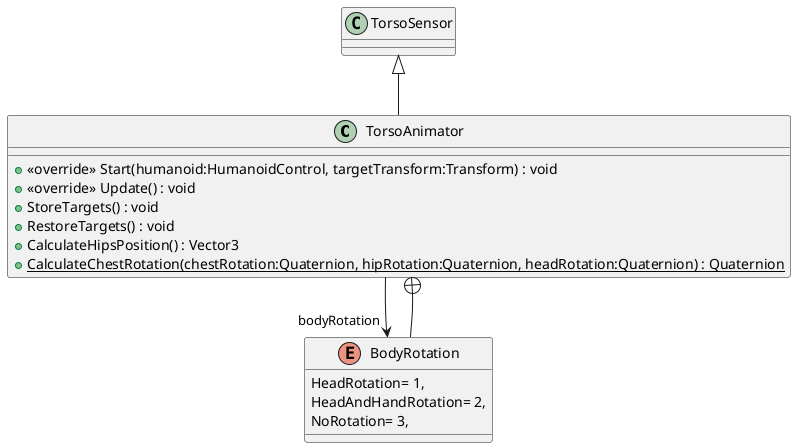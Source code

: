 @startuml
class TorsoAnimator {
    + <<override>> Start(humanoid:HumanoidControl, targetTransform:Transform) : void
    + <<override>> Update() : void
    + StoreTargets() : void
    + RestoreTargets() : void
    + CalculateHipsPosition() : Vector3
    + {static} CalculateChestRotation(chestRotation:Quaternion, hipRotation:Quaternion, headRotation:Quaternion) : Quaternion
}
enum BodyRotation {
    HeadRotation= 1,
    HeadAndHandRotation= 2,
    NoRotation= 3,
}
TorsoSensor <|-- TorsoAnimator
TorsoAnimator --> "bodyRotation" BodyRotation
TorsoAnimator +-- BodyRotation
@enduml
